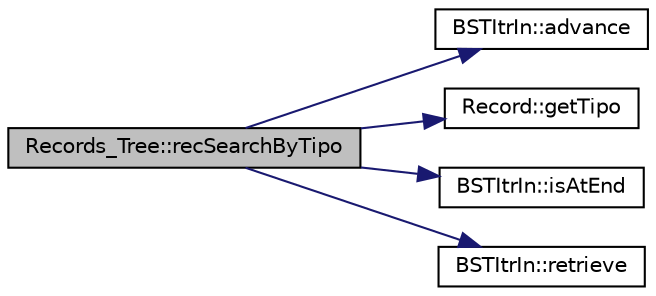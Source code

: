 digraph "Records_Tree::recSearchByTipo"
{
 // LATEX_PDF_SIZE
  edge [fontname="Helvetica",fontsize="10",labelfontname="Helvetica",labelfontsize="10"];
  node [fontname="Helvetica",fontsize="10",shape=record];
  rankdir="LR";
  Node1 [label="Records_Tree::recSearchByTipo",height=0.2,width=0.4,color="black", fillcolor="grey75", style="filled", fontcolor="black",tooltip="Mostra todos os recordes com um tipo especifico."];
  Node1 -> Node2 [color="midnightblue",fontsize="10",style="solid",fontname="Helvetica"];
  Node2 [label="BSTItrIn::advance",height=0.2,width=0.4,color="black", fillcolor="white", style="filled",URL="$class_b_s_t_itr_in.html#ac772d3ebbac748c5f8cf9bc659f2e32c",tooltip=" "];
  Node1 -> Node3 [color="midnightblue",fontsize="10",style="solid",fontname="Helvetica"];
  Node3 [label="Record::getTipo",height=0.2,width=0.4,color="black", fillcolor="white", style="filled",URL="$class_record.html#a6883f02eac0927dcc79732eeddb41d2f",tooltip="Retorna o tipo (Tempo, Distancia ou Pontuacao) de um Record."];
  Node1 -> Node4 [color="midnightblue",fontsize="10",style="solid",fontname="Helvetica"];
  Node4 [label="BSTItrIn::isAtEnd",height=0.2,width=0.4,color="black", fillcolor="white", style="filled",URL="$class_b_s_t_itr_in.html#a6f9a43217862c263a9bf15b9a08b889a",tooltip=" "];
  Node1 -> Node5 [color="midnightblue",fontsize="10",style="solid",fontname="Helvetica"];
  Node5 [label="BSTItrIn::retrieve",height=0.2,width=0.4,color="black", fillcolor="white", style="filled",URL="$class_b_s_t_itr_in.html#a434375a2d263bf132ab3c4ac878af8ef",tooltip=" "];
}
